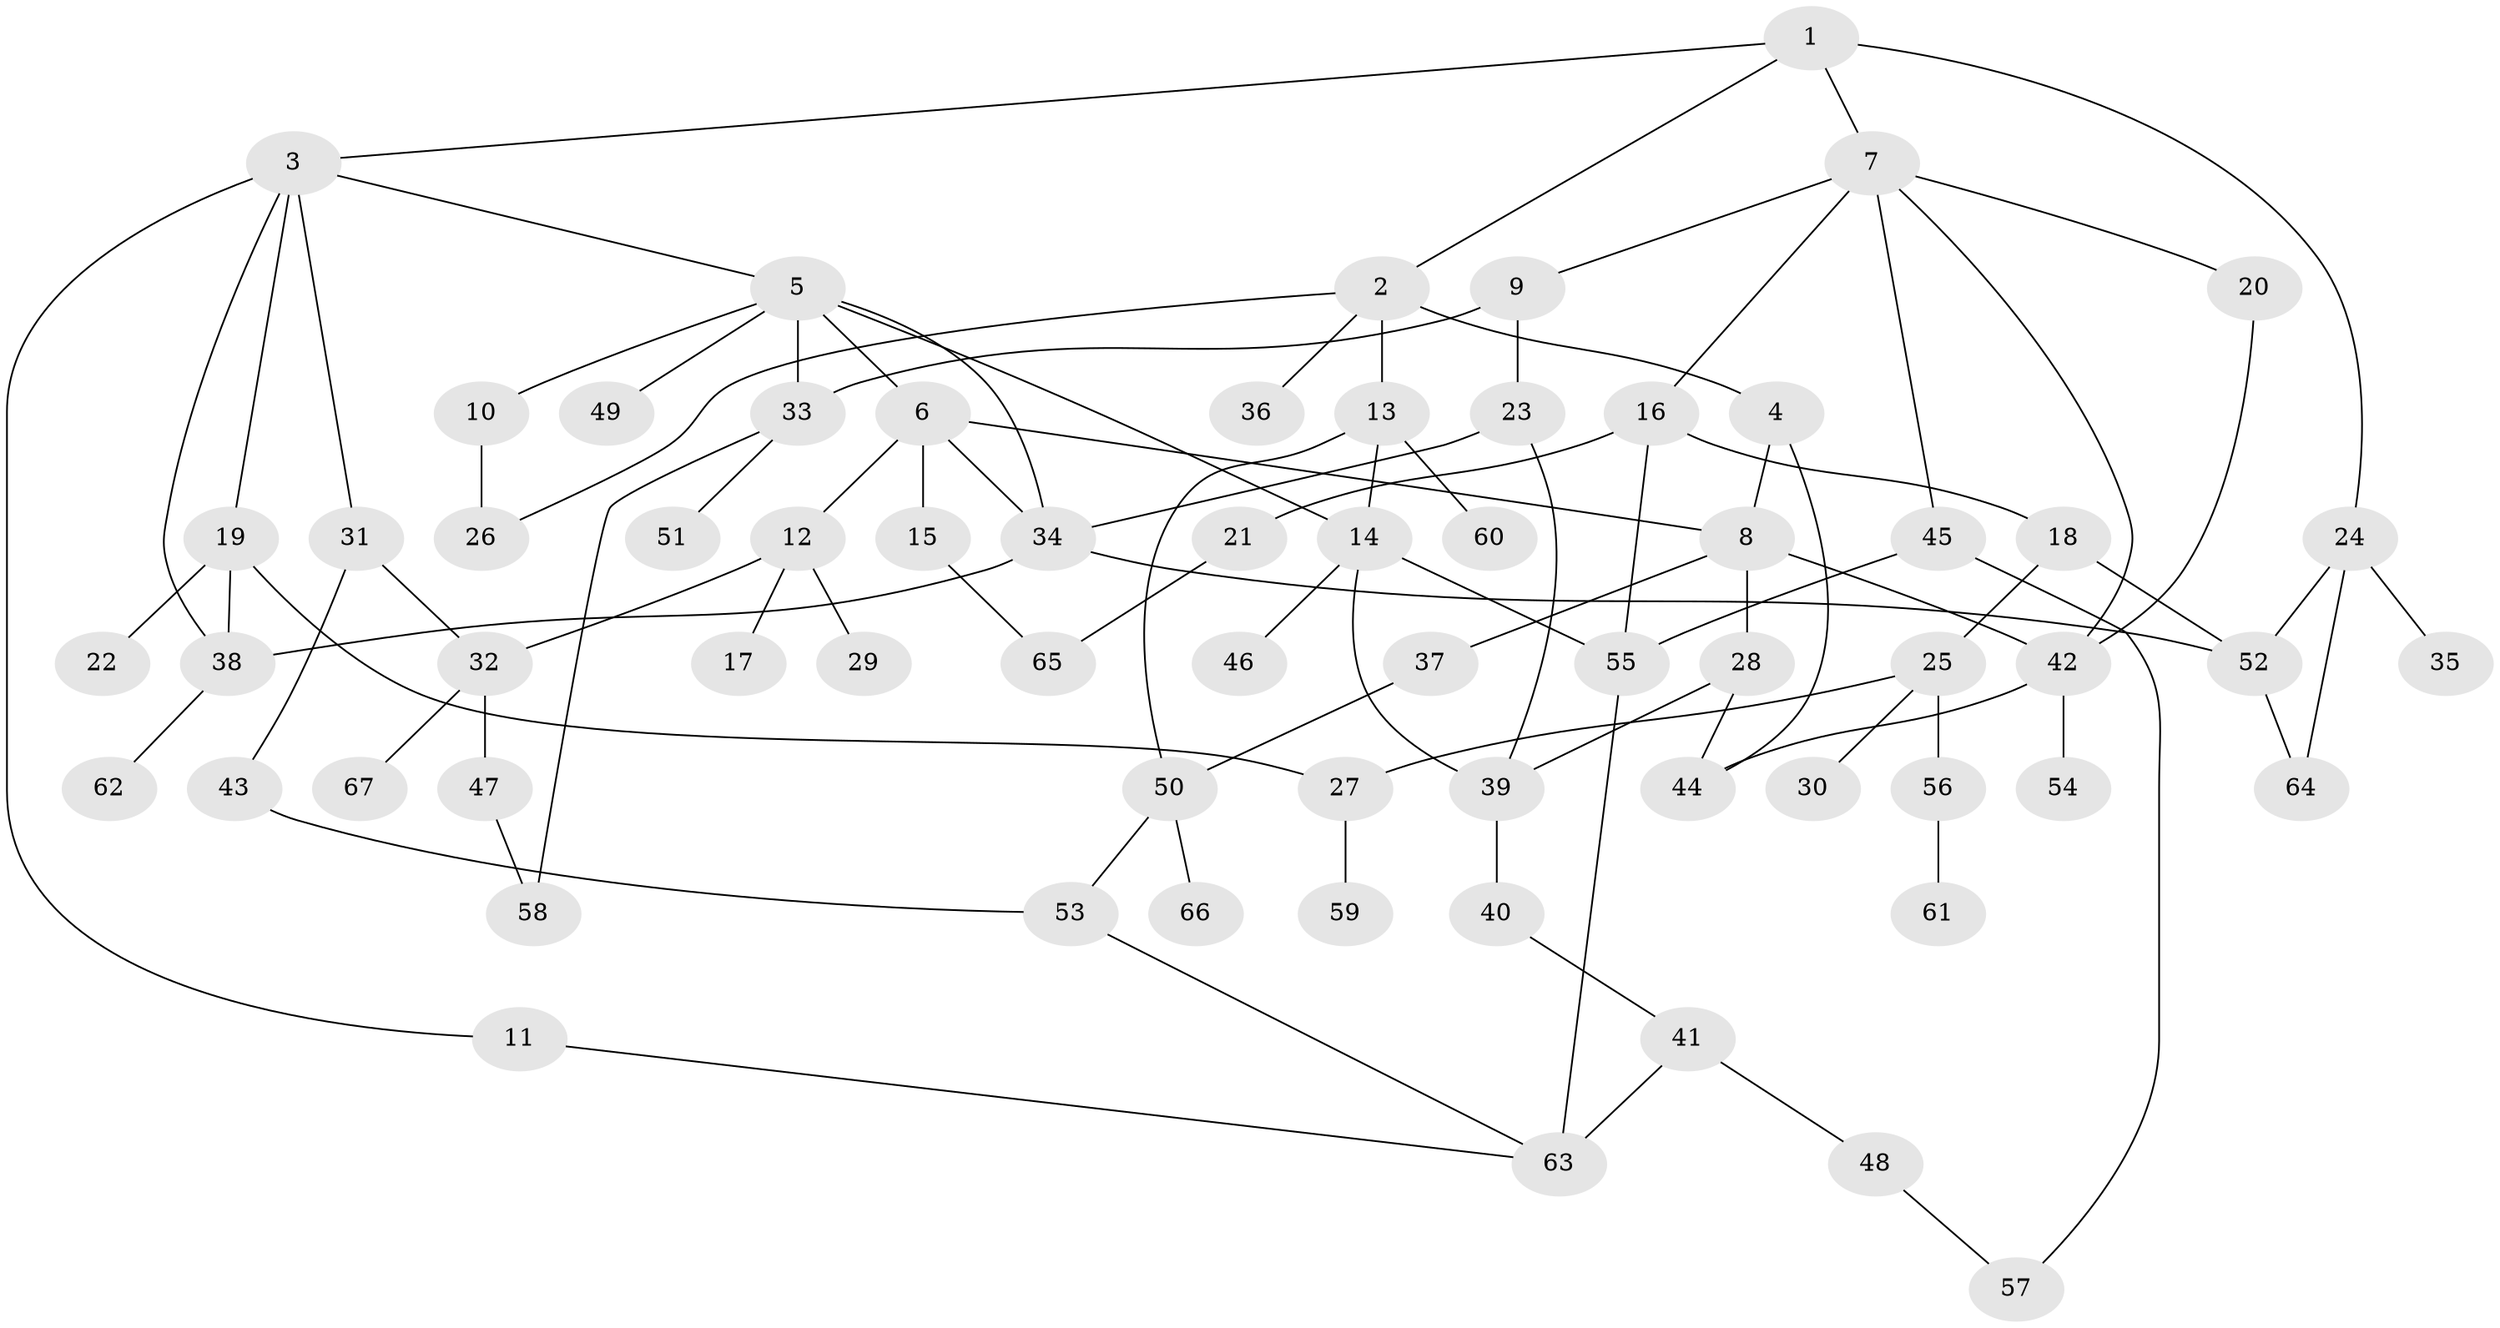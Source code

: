 // Generated by graph-tools (version 1.1) at 2025/13/03/09/25 04:13:25]
// undirected, 67 vertices, 95 edges
graph export_dot {
graph [start="1"]
  node [color=gray90,style=filled];
  1;
  2;
  3;
  4;
  5;
  6;
  7;
  8;
  9;
  10;
  11;
  12;
  13;
  14;
  15;
  16;
  17;
  18;
  19;
  20;
  21;
  22;
  23;
  24;
  25;
  26;
  27;
  28;
  29;
  30;
  31;
  32;
  33;
  34;
  35;
  36;
  37;
  38;
  39;
  40;
  41;
  42;
  43;
  44;
  45;
  46;
  47;
  48;
  49;
  50;
  51;
  52;
  53;
  54;
  55;
  56;
  57;
  58;
  59;
  60;
  61;
  62;
  63;
  64;
  65;
  66;
  67;
  1 -- 2;
  1 -- 3;
  1 -- 7;
  1 -- 24;
  2 -- 4;
  2 -- 13;
  2 -- 26;
  2 -- 36;
  3 -- 5;
  3 -- 11;
  3 -- 19;
  3 -- 31;
  3 -- 38;
  4 -- 44;
  4 -- 8;
  5 -- 6;
  5 -- 10;
  5 -- 14;
  5 -- 49;
  5 -- 33;
  5 -- 34;
  6 -- 8;
  6 -- 12;
  6 -- 15;
  6 -- 34;
  7 -- 9;
  7 -- 16;
  7 -- 20;
  7 -- 42;
  7 -- 45;
  8 -- 28;
  8 -- 37;
  8 -- 42;
  9 -- 23;
  9 -- 33;
  10 -- 26;
  11 -- 63;
  12 -- 17;
  12 -- 29;
  12 -- 32;
  13 -- 60;
  13 -- 50;
  13 -- 14;
  14 -- 46;
  14 -- 55;
  14 -- 39;
  15 -- 65;
  16 -- 18;
  16 -- 21;
  16 -- 55;
  18 -- 25;
  18 -- 52;
  19 -- 22;
  19 -- 27;
  19 -- 38;
  20 -- 42;
  21 -- 65;
  23 -- 39;
  23 -- 34;
  24 -- 35;
  24 -- 52;
  24 -- 64;
  25 -- 27;
  25 -- 30;
  25 -- 56;
  27 -- 59;
  28 -- 39;
  28 -- 44;
  31 -- 32;
  31 -- 43;
  32 -- 47;
  32 -- 67;
  33 -- 51;
  33 -- 58;
  34 -- 38;
  34 -- 52;
  37 -- 50;
  38 -- 62;
  39 -- 40;
  40 -- 41;
  41 -- 48;
  41 -- 63;
  42 -- 54;
  42 -- 44;
  43 -- 53;
  45 -- 55;
  45 -- 57;
  47 -- 58;
  48 -- 57;
  50 -- 66;
  50 -- 53;
  52 -- 64;
  53 -- 63;
  55 -- 63;
  56 -- 61;
}
